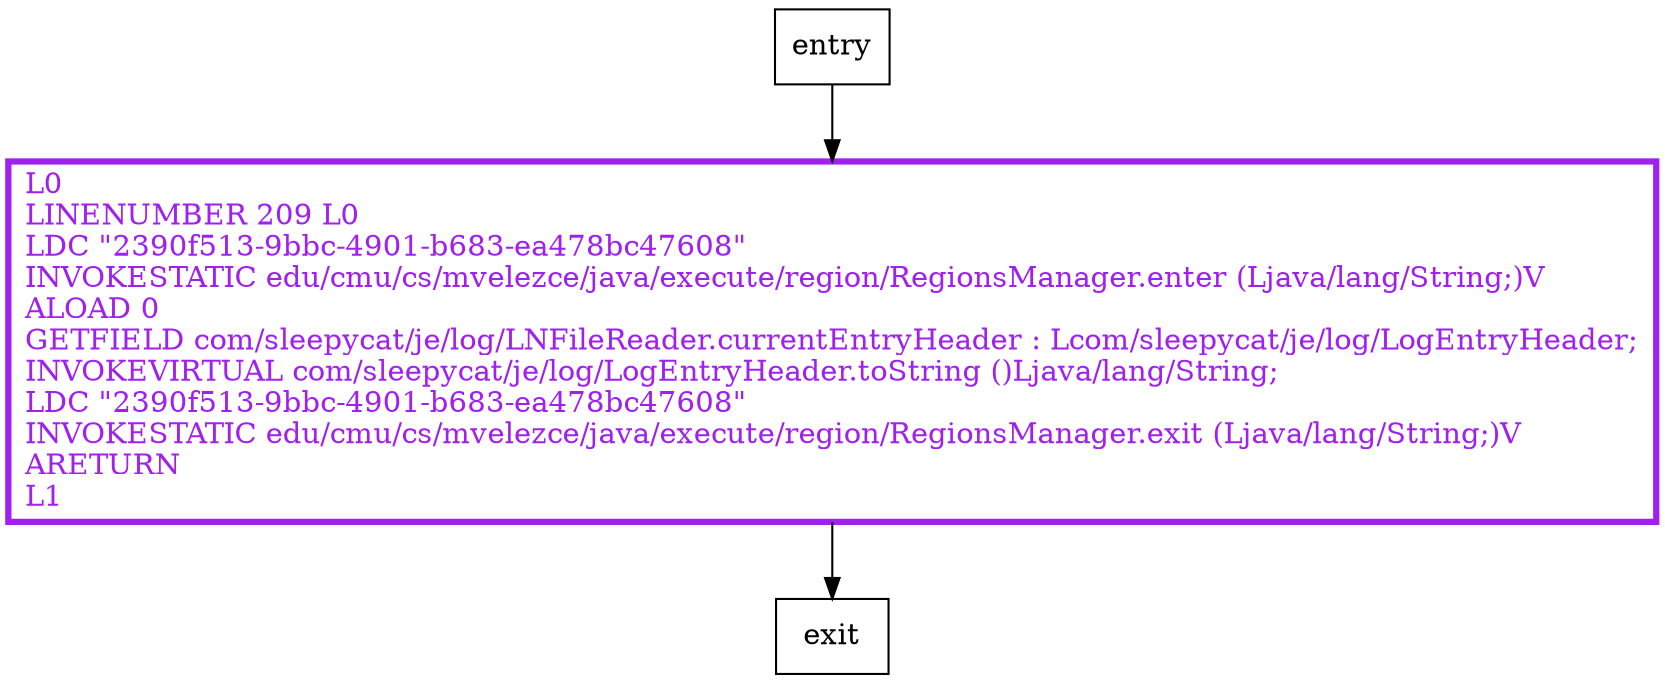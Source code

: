 digraph dumpCurrentHeader {
node [shape=record];
2079343379 [label="L0\lLINENUMBER 209 L0\lLDC \"2390f513-9bbc-4901-b683-ea478bc47608\"\lINVOKESTATIC edu/cmu/cs/mvelezce/java/execute/region/RegionsManager.enter (Ljava/lang/String;)V\lALOAD 0\lGETFIELD com/sleepycat/je/log/LNFileReader.currentEntryHeader : Lcom/sleepycat/je/log/LogEntryHeader;\lINVOKEVIRTUAL com/sleepycat/je/log/LogEntryHeader.toString ()Ljava/lang/String;\lLDC \"2390f513-9bbc-4901-b683-ea478bc47608\"\lINVOKESTATIC edu/cmu/cs/mvelezce/java/execute/region/RegionsManager.exit (Ljava/lang/String;)V\lARETURN\lL1\l"];
entry;
exit;
entry -> 2079343379
2079343379 -> exit
2079343379[fontcolor="purple", penwidth=3, color="purple"];
}
